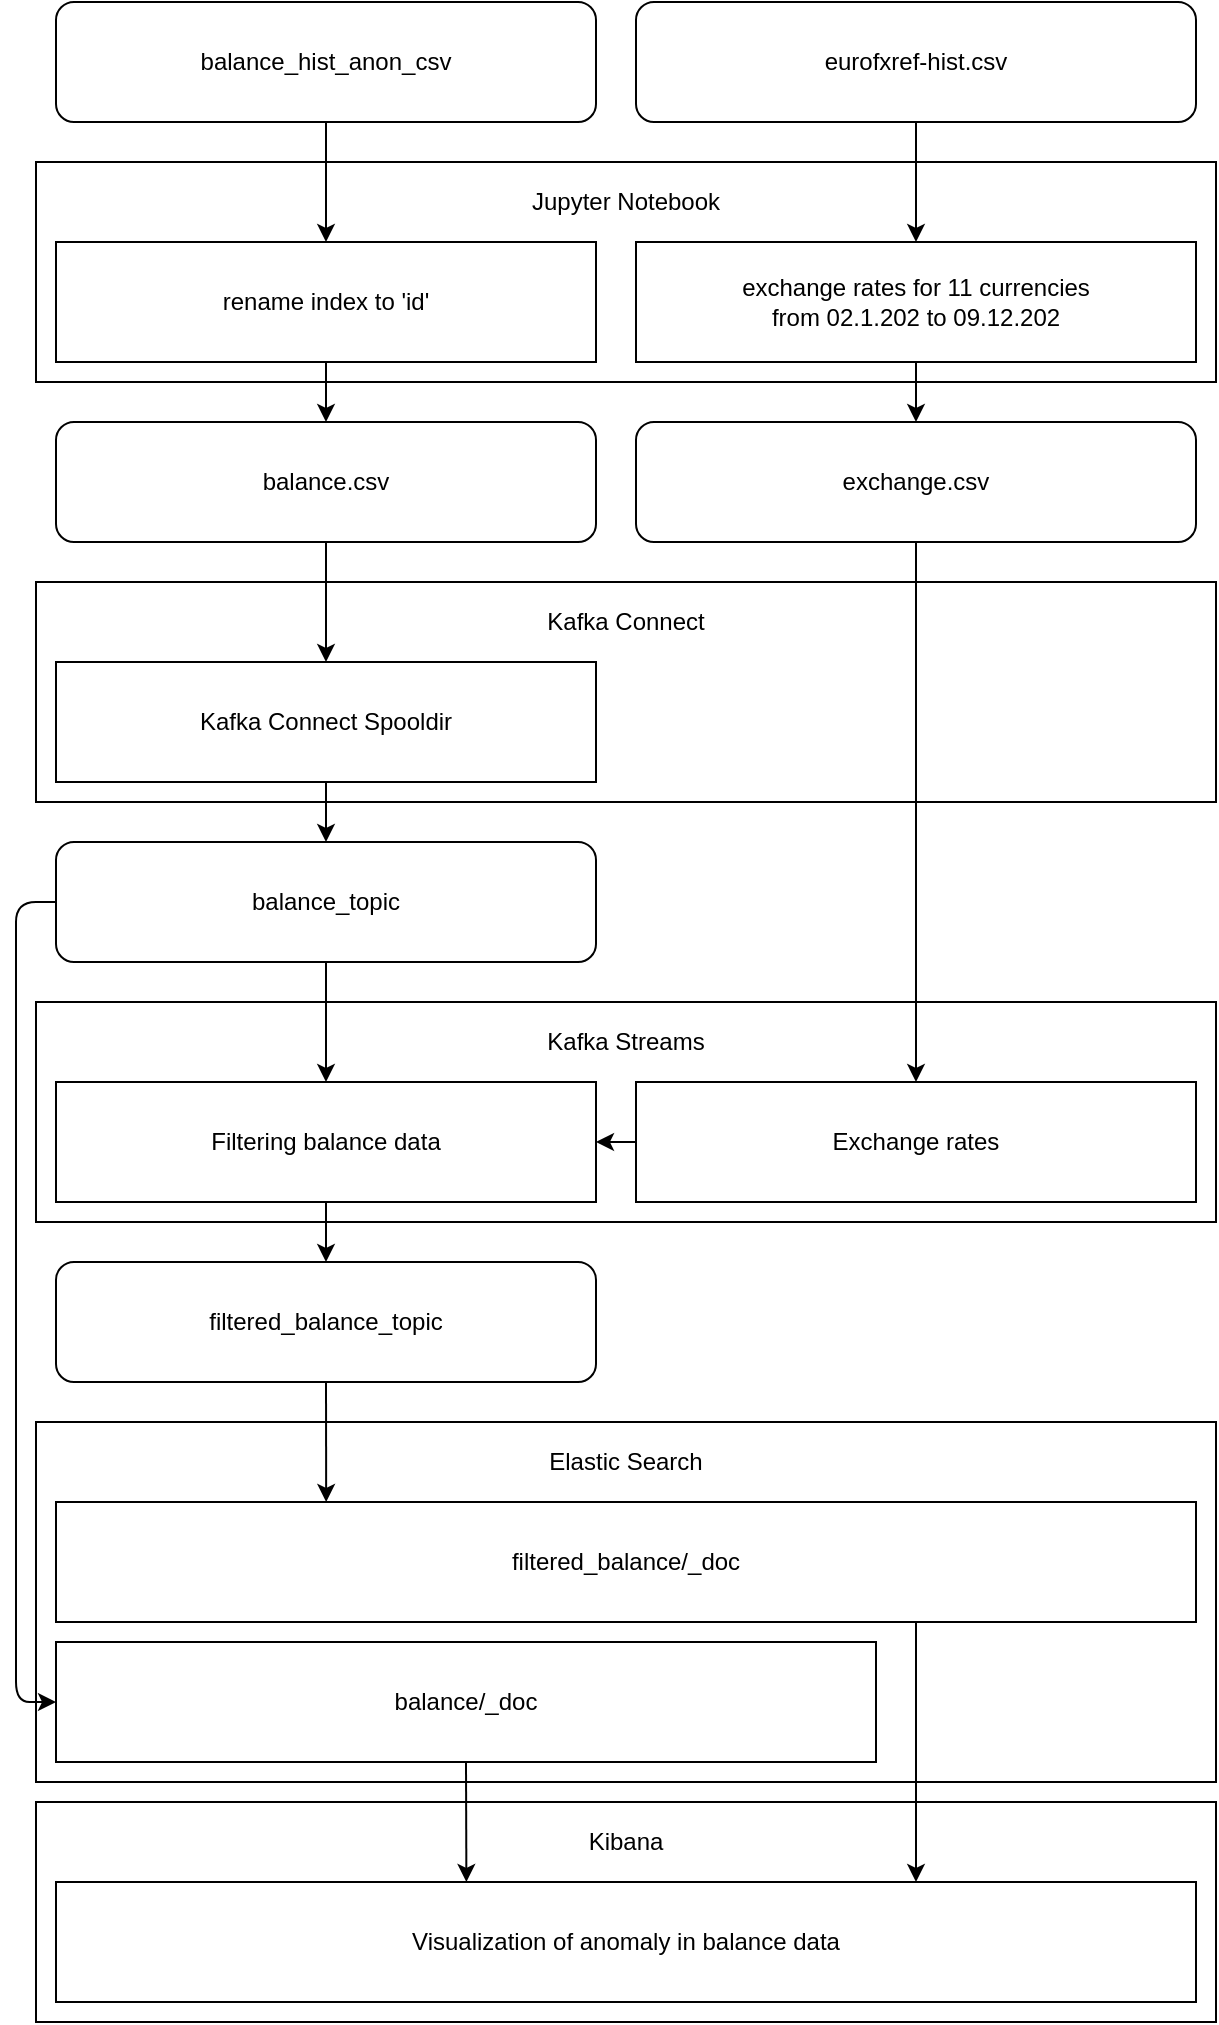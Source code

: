 <mxfile version="13.9.9" type="device"><diagram id="nGHWgRkH85uuE4PpXI-C" name="Page-1"><mxGraphModel dx="786" dy="1678" grid="1" gridSize="10" guides="1" tooltips="1" connect="1" arrows="1" fold="1" page="1" pageScale="1" pageWidth="827" pageHeight="1169" math="0" shadow="0"><root><mxCell id="0"/><mxCell id="1" parent="0"/><mxCell id="cmoQEA2myk1GNzg_W25Y-23" value="balance.csv" style="rounded=1;whiteSpace=wrap;html=1;" parent="1" vertex="1"><mxGeometry x="40" y="40" width="270" height="60" as="geometry"/></mxCell><mxCell id="cmoQEA2myk1GNzg_W25Y-24" value="exchange.csv" style="rounded=1;whiteSpace=wrap;html=1;" parent="1" vertex="1"><mxGeometry x="330" y="40" width="280" height="60" as="geometry"/></mxCell><mxCell id="cmoQEA2myk1GNzg_W25Y-26" value="" style="rounded=0;whiteSpace=wrap;html=1;" parent="1" vertex="1"><mxGeometry x="30" y="120" width="590" height="110" as="geometry"/></mxCell><mxCell id="cmoQEA2myk1GNzg_W25Y-27" value="Kafka Connect Spooldir" style="rounded=0;whiteSpace=wrap;html=1;" parent="1" vertex="1"><mxGeometry x="40" y="160" width="270" height="60" as="geometry"/></mxCell><mxCell id="cmoQEA2myk1GNzg_W25Y-28" value="Kafka Connect" style="text;html=1;strokeColor=none;fillColor=none;align=center;verticalAlign=middle;whiteSpace=wrap;rounded=0;" parent="1" vertex="1"><mxGeometry x="260" y="130" width="130" height="20" as="geometry"/></mxCell><mxCell id="cmoQEA2myk1GNzg_W25Y-31" value="" style="endArrow=classic;html=1;exitX=0.5;exitY=1;exitDx=0;exitDy=0;" parent="1" source="cmoQEA2myk1GNzg_W25Y-23" target="cmoQEA2myk1GNzg_W25Y-27" edge="1"><mxGeometry width="50" height="50" relative="1" as="geometry"><mxPoint x="440" y="380" as="sourcePoint"/><mxPoint x="490" y="330" as="targetPoint"/></mxGeometry></mxCell><mxCell id="cmoQEA2myk1GNzg_W25Y-33" value="balance_topic" style="rounded=1;whiteSpace=wrap;html=1;" parent="1" vertex="1"><mxGeometry x="40" y="250" width="270" height="60" as="geometry"/></mxCell><mxCell id="cmoQEA2myk1GNzg_W25Y-35" value="" style="rounded=0;whiteSpace=wrap;html=1;" parent="1" vertex="1"><mxGeometry x="30" y="330" width="590" height="110" as="geometry"/></mxCell><mxCell id="cmoQEA2myk1GNzg_W25Y-36" value="Filtering balance data" style="rounded=0;whiteSpace=wrap;html=1;" parent="1" vertex="1"><mxGeometry x="40" y="370" width="270" height="60" as="geometry"/></mxCell><mxCell id="cmoQEA2myk1GNzg_W25Y-37" value="Kafka Streams" style="text;html=1;strokeColor=none;fillColor=none;align=center;verticalAlign=middle;whiteSpace=wrap;rounded=0;" parent="1" vertex="1"><mxGeometry x="260" y="340" width="130" height="20" as="geometry"/></mxCell><mxCell id="cmoQEA2myk1GNzg_W25Y-38" value="Exchange rates" style="rounded=0;whiteSpace=wrap;html=1;" parent="1" vertex="1"><mxGeometry x="330" y="370" width="280" height="60" as="geometry"/></mxCell><mxCell id="cmoQEA2myk1GNzg_W25Y-39" value="" style="endArrow=classic;html=1;exitX=0.5;exitY=1;exitDx=0;exitDy=0;entryX=0.5;entryY=0;entryDx=0;entryDy=0;" parent="1" source="cmoQEA2myk1GNzg_W25Y-33" target="cmoQEA2myk1GNzg_W25Y-36" edge="1"><mxGeometry width="50" height="50" relative="1" as="geometry"><mxPoint x="80" y="480" as="sourcePoint"/><mxPoint x="130" y="430" as="targetPoint"/></mxGeometry></mxCell><mxCell id="cmoQEA2myk1GNzg_W25Y-41" value="" style="endArrow=classic;html=1;exitX=0.5;exitY=1;exitDx=0;exitDy=0;" parent="1" source="cmoQEA2myk1GNzg_W25Y-27" target="cmoQEA2myk1GNzg_W25Y-33" edge="1"><mxGeometry width="50" height="50" relative="1" as="geometry"><mxPoint x="220" y="510" as="sourcePoint"/><mxPoint x="270" y="460" as="targetPoint"/></mxGeometry></mxCell><mxCell id="cmoQEA2myk1GNzg_W25Y-43" value="filtered_balance_topic" style="rounded=1;whiteSpace=wrap;html=1;" parent="1" vertex="1"><mxGeometry x="40" y="460" width="270" height="60" as="geometry"/></mxCell><mxCell id="cmoQEA2myk1GNzg_W25Y-45" value="" style="rounded=0;whiteSpace=wrap;html=1;" parent="1" vertex="1"><mxGeometry x="30" y="540" width="590" height="180" as="geometry"/></mxCell><mxCell id="cmoQEA2myk1GNzg_W25Y-46" value="filtered_balance/_doc" style="rounded=0;whiteSpace=wrap;html=1;" parent="1" vertex="1"><mxGeometry x="40" y="580" width="570" height="60" as="geometry"/></mxCell><mxCell id="cmoQEA2myk1GNzg_W25Y-47" value="Elastic Search" style="text;html=1;strokeColor=none;fillColor=none;align=center;verticalAlign=middle;whiteSpace=wrap;rounded=0;" parent="1" vertex="1"><mxGeometry x="260" y="550" width="130" height="20" as="geometry"/></mxCell><mxCell id="cmoQEA2myk1GNzg_W25Y-49" value="" style="endArrow=classic;html=1;exitX=0.5;exitY=1;exitDx=0;exitDy=0;entryX=0.237;entryY=0;entryDx=0;entryDy=0;entryPerimeter=0;" parent="1" source="cmoQEA2myk1GNzg_W25Y-43" target="cmoQEA2myk1GNzg_W25Y-46" edge="1"><mxGeometry width="50" height="50" relative="1" as="geometry"><mxPoint x="80" y="690" as="sourcePoint"/><mxPoint x="130" y="640" as="targetPoint"/></mxGeometry></mxCell><mxCell id="cmoQEA2myk1GNzg_W25Y-51" value="" style="endArrow=classic;html=1;exitX=0.5;exitY=1;exitDx=0;exitDy=0;" parent="1" source="cmoQEA2myk1GNzg_W25Y-36" target="cmoQEA2myk1GNzg_W25Y-43" edge="1"><mxGeometry width="50" height="50" relative="1" as="geometry"><mxPoint x="230" y="610" as="sourcePoint"/><mxPoint x="280" y="560" as="targetPoint"/></mxGeometry></mxCell><mxCell id="cmoQEA2myk1GNzg_W25Y-54" value="balance/_doc" style="rounded=0;whiteSpace=wrap;html=1;" parent="1" vertex="1"><mxGeometry x="40" y="650" width="410" height="60" as="geometry"/></mxCell><mxCell id="cmoQEA2myk1GNzg_W25Y-57" value="" style="endArrow=classic;html=1;exitX=0;exitY=0.5;exitDx=0;exitDy=0;entryX=0;entryY=0.5;entryDx=0;entryDy=0;" parent="1" source="cmoQEA2myk1GNzg_W25Y-33" target="cmoQEA2myk1GNzg_W25Y-54" edge="1"><mxGeometry width="50" height="50" relative="1" as="geometry"><mxPoint x="150" y="650" as="sourcePoint"/><mxPoint x="200" y="600" as="targetPoint"/><Array as="points"><mxPoint x="20" y="280"/><mxPoint x="20" y="680"/></Array></mxGeometry></mxCell><mxCell id="cmoQEA2myk1GNzg_W25Y-59" value="" style="rounded=0;whiteSpace=wrap;html=1;" parent="1" vertex="1"><mxGeometry x="30" y="730" width="590" height="110" as="geometry"/></mxCell><mxCell id="cmoQEA2myk1GNzg_W25Y-60" value="Kibana" style="text;html=1;strokeColor=none;fillColor=none;align=center;verticalAlign=middle;whiteSpace=wrap;rounded=0;" parent="1" vertex="1"><mxGeometry x="260" y="740" width="130" height="20" as="geometry"/></mxCell><mxCell id="cmoQEA2myk1GNzg_W25Y-62" value="&lt;span&gt;Visualization of anomaly in balance data&lt;/span&gt;" style="rounded=0;whiteSpace=wrap;html=1;" parent="1" vertex="1"><mxGeometry x="40" y="770" width="570" height="60" as="geometry"/></mxCell><mxCell id="cmoQEA2myk1GNzg_W25Y-63" value="" style="endArrow=classic;html=1;entryX=0.5;entryY=0;entryDx=0;entryDy=0;" parent="1" edge="1"><mxGeometry width="50" height="50" relative="1" as="geometry"><mxPoint x="470" y="640" as="sourcePoint"/><mxPoint x="470" y="770" as="targetPoint"/></mxGeometry></mxCell><mxCell id="_lb5Ar71Qhh9sgXaBI13-1" value="" style="rounded=0;whiteSpace=wrap;html=1;" vertex="1" parent="1"><mxGeometry x="30" y="-90" width="590" height="110" as="geometry"/></mxCell><mxCell id="_lb5Ar71Qhh9sgXaBI13-3" value="Jupyter Notebook" style="text;html=1;strokeColor=none;fillColor=none;align=center;verticalAlign=middle;whiteSpace=wrap;rounded=0;" vertex="1" parent="1"><mxGeometry x="260" y="-80" width="130" height="20" as="geometry"/></mxCell><mxCell id="_lb5Ar71Qhh9sgXaBI13-5" value="balance_hist_anon_csv" style="rounded=1;whiteSpace=wrap;html=1;" vertex="1" parent="1"><mxGeometry x="40" y="-170" width="270" height="60" as="geometry"/></mxCell><mxCell id="_lb5Ar71Qhh9sgXaBI13-6" value="eurofxref-hist.csv" style="rounded=1;whiteSpace=wrap;html=1;" vertex="1" parent="1"><mxGeometry x="330" y="-170" width="280" height="60" as="geometry"/></mxCell><mxCell id="_lb5Ar71Qhh9sgXaBI13-8" value="rename index to 'id'" style="rounded=0;whiteSpace=wrap;html=1;" vertex="1" parent="1"><mxGeometry x="40" y="-50" width="270" height="60" as="geometry"/></mxCell><mxCell id="_lb5Ar71Qhh9sgXaBI13-9" value="exchange rates for 11 currencies &lt;br&gt;from 02.1.202 to 09.12.202" style="rounded=0;whiteSpace=wrap;html=1;" vertex="1" parent="1"><mxGeometry x="330" y="-50" width="280" height="60" as="geometry"/></mxCell><mxCell id="_lb5Ar71Qhh9sgXaBI13-10" value="" style="endArrow=classic;html=1;exitX=0.5;exitY=1;exitDx=0;exitDy=0;" edge="1" parent="1" source="_lb5Ar71Qhh9sgXaBI13-6" target="_lb5Ar71Qhh9sgXaBI13-9"><mxGeometry width="50" height="50" relative="1" as="geometry"><mxPoint x="570" y="50" as="sourcePoint"/><mxPoint x="620" as="targetPoint"/></mxGeometry></mxCell><mxCell id="_lb5Ar71Qhh9sgXaBI13-11" value="" style="endArrow=classic;html=1;exitX=0.5;exitY=1;exitDx=0;exitDy=0;entryX=0.5;entryY=0;entryDx=0;entryDy=0;" edge="1" parent="1" source="_lb5Ar71Qhh9sgXaBI13-5" target="_lb5Ar71Qhh9sgXaBI13-8"><mxGeometry width="50" height="50" relative="1" as="geometry"><mxPoint x="540" y="160" as="sourcePoint"/><mxPoint x="590" y="110" as="targetPoint"/></mxGeometry></mxCell><mxCell id="_lb5Ar71Qhh9sgXaBI13-12" value="" style="endArrow=classic;html=1;exitX=0.5;exitY=1;exitDx=0;exitDy=0;entryX=0.5;entryY=0;entryDx=0;entryDy=0;" edge="1" parent="1" source="_lb5Ar71Qhh9sgXaBI13-9" target="cmoQEA2myk1GNzg_W25Y-24"><mxGeometry width="50" height="50" relative="1" as="geometry"><mxPoint x="500" y="140" as="sourcePoint"/><mxPoint x="550" y="90" as="targetPoint"/></mxGeometry></mxCell><mxCell id="_lb5Ar71Qhh9sgXaBI13-13" value="" style="endArrow=classic;html=1;exitX=0.5;exitY=1;exitDx=0;exitDy=0;" edge="1" parent="1" source="_lb5Ar71Qhh9sgXaBI13-8" target="cmoQEA2myk1GNzg_W25Y-23"><mxGeometry width="50" height="50" relative="1" as="geometry"><mxPoint x="200" y="220" as="sourcePoint"/><mxPoint x="250" y="170" as="targetPoint"/></mxGeometry></mxCell><mxCell id="_lb5Ar71Qhh9sgXaBI13-14" value="" style="endArrow=classic;html=1;exitX=0.5;exitY=1;exitDx=0;exitDy=0;entryX=0.5;entryY=0;entryDx=0;entryDy=0;" edge="1" parent="1" source="cmoQEA2myk1GNzg_W25Y-24" target="cmoQEA2myk1GNzg_W25Y-38"><mxGeometry width="50" height="50" relative="1" as="geometry"><mxPoint x="420" y="330" as="sourcePoint"/><mxPoint x="470" y="280" as="targetPoint"/></mxGeometry></mxCell><mxCell id="_lb5Ar71Qhh9sgXaBI13-15" value="" style="endArrow=classic;html=1;entryX=1;entryY=0.5;entryDx=0;entryDy=0;exitX=0;exitY=0.5;exitDx=0;exitDy=0;" edge="1" parent="1" source="cmoQEA2myk1GNzg_W25Y-38" target="cmoQEA2myk1GNzg_W25Y-36"><mxGeometry width="50" height="50" relative="1" as="geometry"><mxPoint x="400" y="450" as="sourcePoint"/><mxPoint x="450" y="400" as="targetPoint"/></mxGeometry></mxCell><mxCell id="_lb5Ar71Qhh9sgXaBI13-19" value="" style="endArrow=classic;html=1;exitX=0.5;exitY=1;exitDx=0;exitDy=0;entryX=0.36;entryY=0;entryDx=0;entryDy=0;entryPerimeter=0;" edge="1" parent="1" source="cmoQEA2myk1GNzg_W25Y-54" target="cmoQEA2myk1GNzg_W25Y-62"><mxGeometry width="50" height="50" relative="1" as="geometry"><mxPoint x="250" y="910" as="sourcePoint"/><mxPoint x="300" y="860" as="targetPoint"/></mxGeometry></mxCell></root></mxGraphModel></diagram></mxfile>
